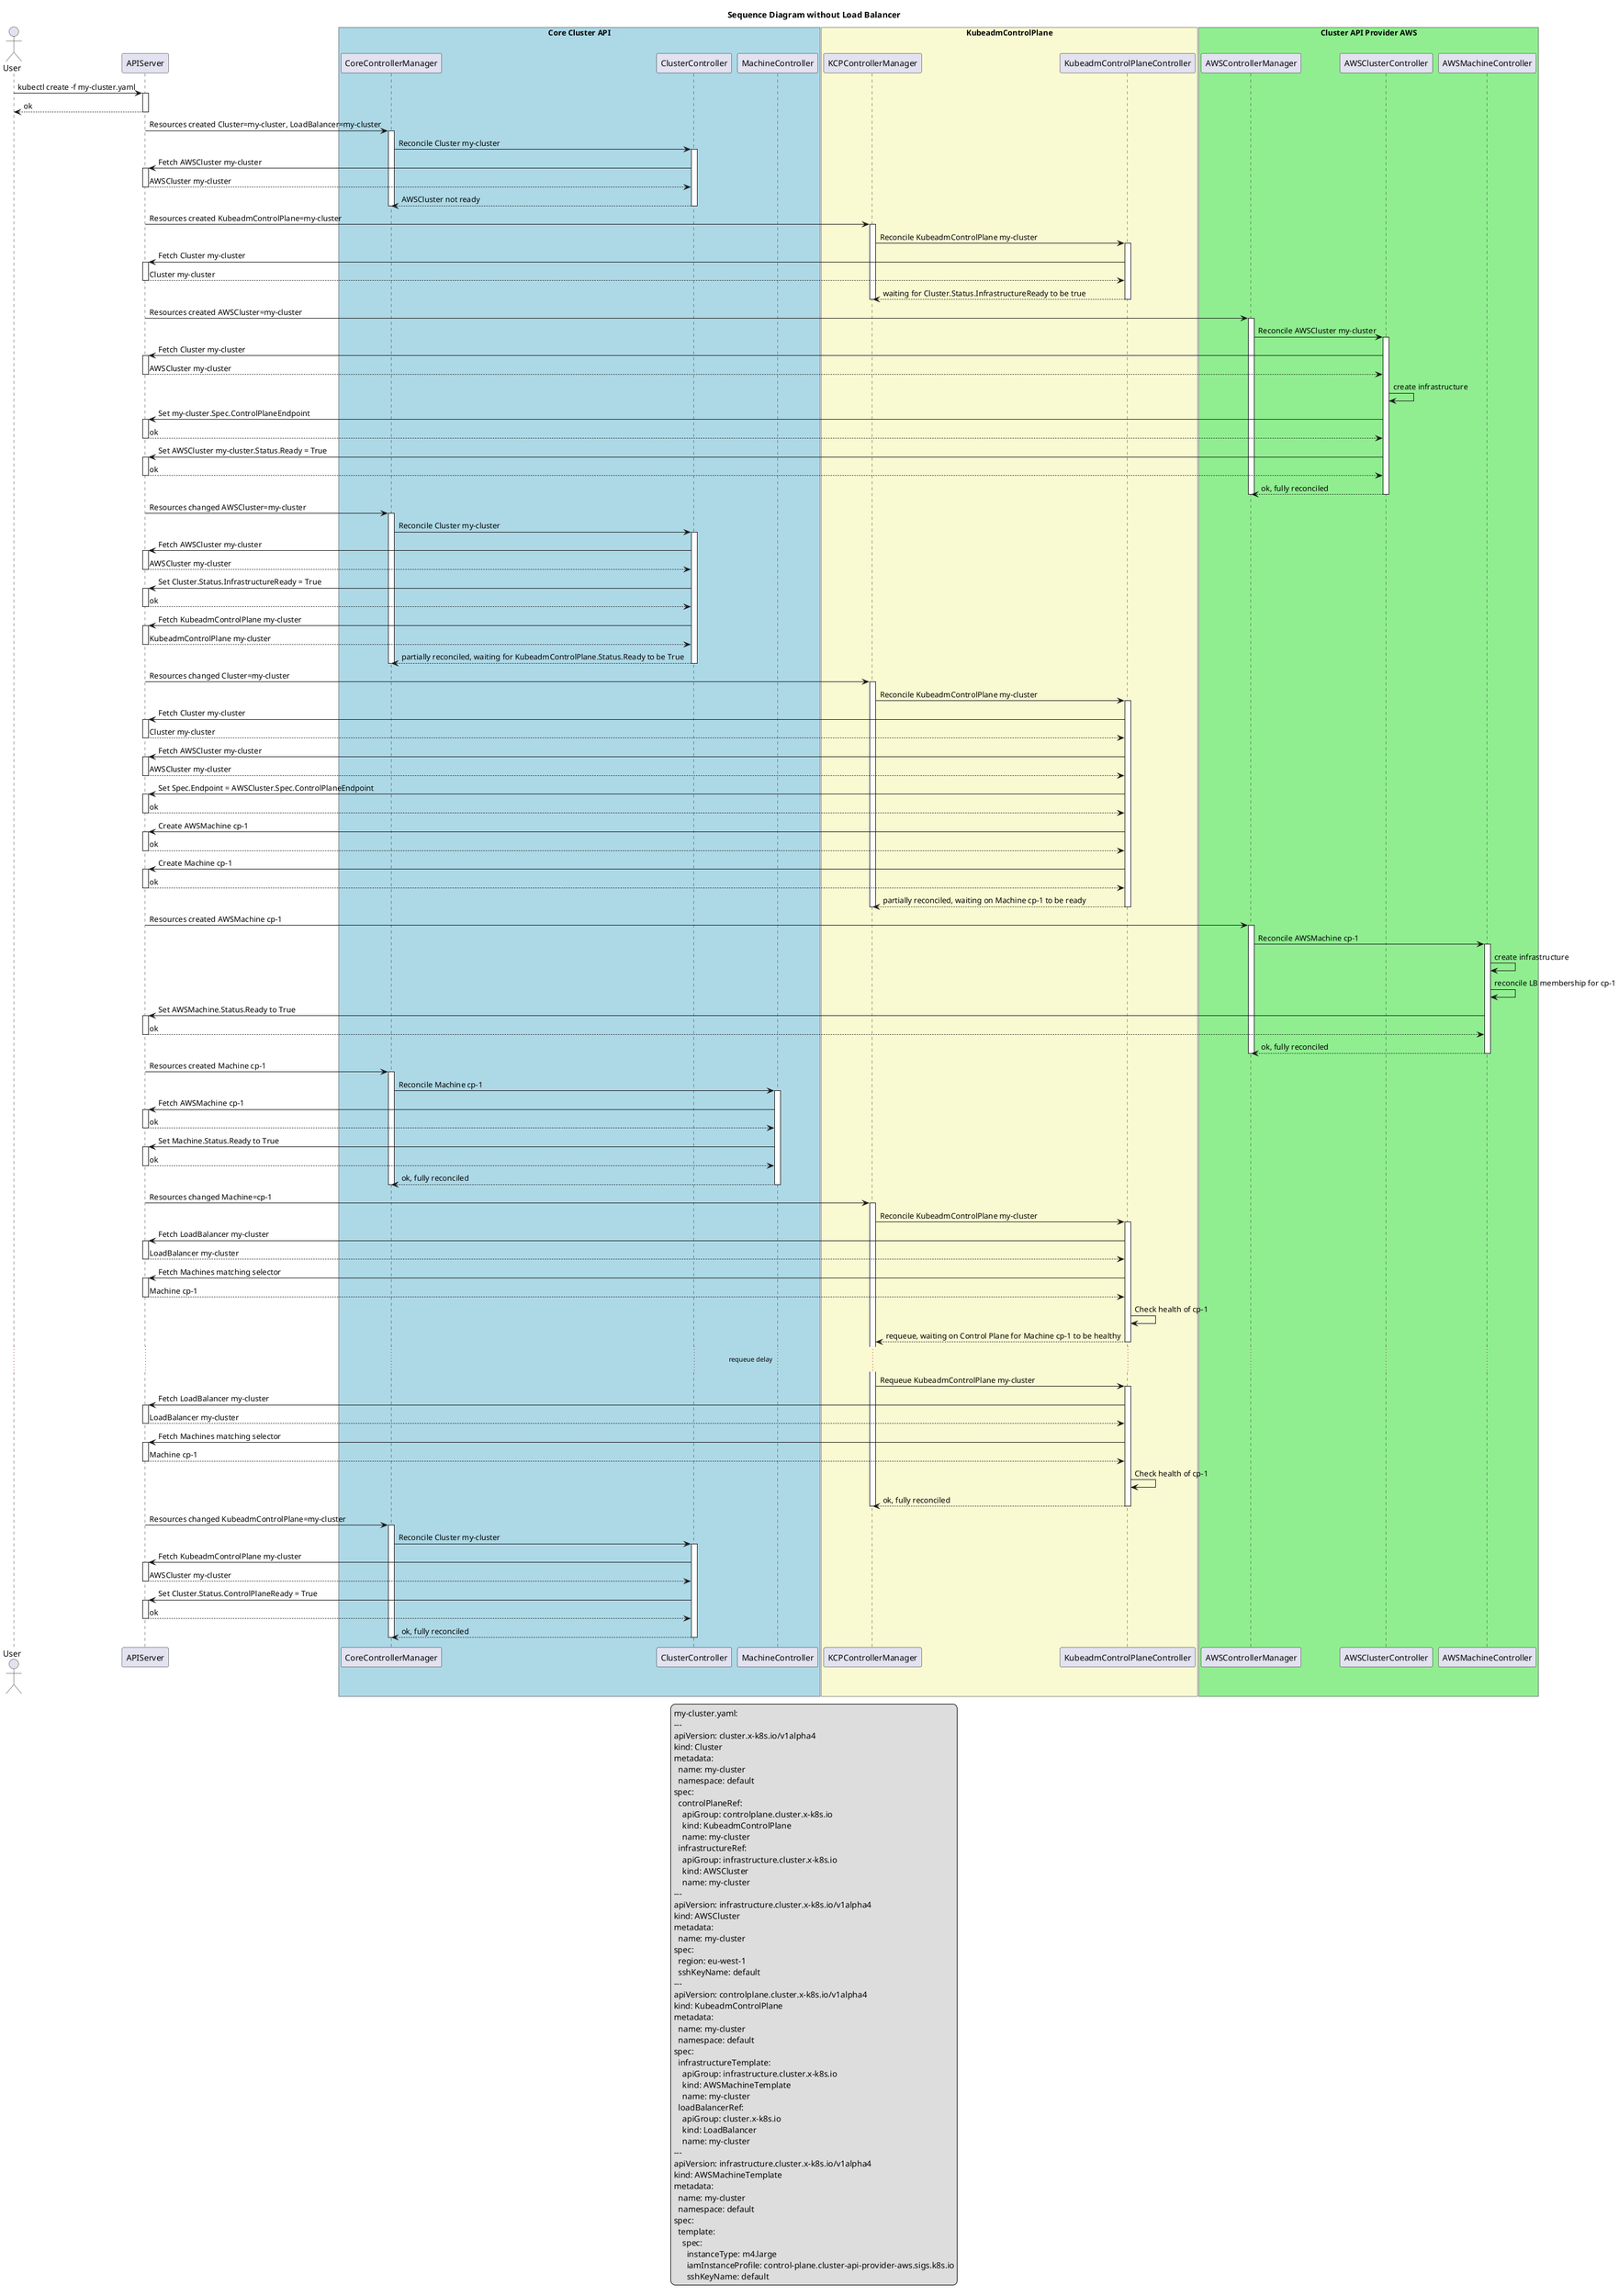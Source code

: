 @startuml cluster-creation-wo-loadbalancer-sequence
title Sequence Diagram without Load Balancer
actor User
legend
my-cluster.yaml:
---
apiVersion: cluster.x-k8s.io/v1alpha4
kind: Cluster
metadata:
  name: my-cluster
  namespace: default
spec:
  controlPlaneRef:
    apiGroup: controlplane.cluster.x-k8s.io
    kind: KubeadmControlPlane
    name: my-cluster
  infrastructureRef:
    apiGroup: infrastructure.cluster.x-k8s.io
    kind: AWSCluster
    name: my-cluster
---
apiVersion: infrastructure.cluster.x-k8s.io/v1alpha4
kind: AWSCluster
metadata:
  name: my-cluster
spec:
  region: eu-west-1
  sshKeyName: default
---
apiVersion: controlplane.cluster.x-k8s.io/v1alpha4
kind: KubeadmControlPlane
metadata:
  name: my-cluster
  namespace: default
spec:
  infrastructureTemplate:
    apiGroup: infrastructure.cluster.x-k8s.io
    kind: AWSMachineTemplate
    name: my-cluster
  loadBalancerRef:
    apiGroup: cluster.x-k8s.io
    kind: LoadBalancer
    name: my-cluster
---
apiVersion: infrastructure.cluster.x-k8s.io/v1alpha4
kind: AWSMachineTemplate
metadata:
  name: my-cluster
  namespace: default
spec:
  template:
    spec:
      instanceType: m4.large
      iamInstanceProfile: control-plane.cluster-api-provider-aws.sigs.k8s.io
      sshKeyName: default
end legend
participant APIServer as k8s

box "Core Cluster API" #LightBlue
participant CoreControllerManager as CAPI
participant ClusterController as CC
participant MachineController as MC
end box

box "KubeadmControlPlane" #LightGoldenRodYellow
participant KCPControllerManager as KCP
participant KubeadmControlPlaneController as KCPC
end box

box "Cluster API Provider AWS" #LightGreen
participant AWSControllerManager as CAPA
participant AWSClusterController as ACC
participant AWSMachineController as AMC
end box

User -> k8s : kubectl create -f my-cluster.yaml
activate k8s
return ok

k8s -> CAPI : Resources created Cluster=my-cluster, LoadBalancer=my-cluster
activate CAPI
CAPI -> CC : Reconcile Cluster my-cluster
activate CC
CC -> k8s : Fetch AWSCluster my-cluster
activate k8s
return AWSCluster my-cluster
return AWSCluster not ready
deactivate

k8s -> KCP : Resources created KubeadmControlPlane=my-cluster
activate KCP
KCP -> KCPC: Reconcile KubeadmControlPlane my-cluster
activate KCPC
KCPC -> k8s : Fetch Cluster my-cluster
activate k8s
return Cluster my-cluster
return waiting for Cluster.Status.InfrastructureReady to be true
deactivate

k8s -> CAPA : Resources created AWSCluster=my-cluster
activate CAPA
CAPA -> ACC : Reconcile AWSCluster my-cluster
activate ACC
ACC -> k8s : Fetch Cluster my-cluster
activate k8s
return AWSCluster my-cluster
ACC -> ACC : create infrastructure
ACC -> k8s : Set my-cluster.Spec.ControlPlaneEndpoint
activate k8s
return ok
ACC -> k8s : Set AWSCluster my-cluster.Status.Ready = True
activate k8s
return ok
return ok, fully reconciled
deactivate

k8s -> CAPI : Resources changed AWSCluster=my-cluster
activate CAPI
CAPI -> CC : Reconcile Cluster my-cluster
activate CC
CC -> k8s : Fetch AWSCluster my-cluster
activate k8s
return AWSCluster my-cluster
CC -> k8s : Set Cluster.Status.InfrastructureReady = True
activate k8s
return ok
CC -> k8s : Fetch KubeadmControlPlane my-cluster
activate k8s
return KubeadmControlPlane my-cluster
return partially reconciled, waiting for KubeadmControlPlane.Status.Ready to be True
deactivate

k8s -> KCP : Resources changed Cluster=my-cluster
activate KCP
KCP -> KCPC: Reconcile KubeadmControlPlane my-cluster
activate KCPC
KCPC -> k8s : Fetch Cluster my-cluster
activate k8s
return Cluster my-cluster
KCPC -> k8s : Fetch AWSCluster my-cluster
activate k8s
return AWSCluster my-cluster
KCPC -> k8s : Set Spec.Endpoint = AWSCluster.Spec.ControlPlaneEndpoint
activate k8s
return ok
KCPC -> k8s : Create AWSMachine cp-1
activate k8s
return ok
KCPC -> k8s : Create Machine cp-1
activate k8s
return ok
return partially reconciled, waiting on Machine cp-1 to be ready
deactivate

k8s -> CAPA : Resources created AWSMachine cp-1
activate CAPA
CAPA -> AMC : Reconcile AWSMachine cp-1
activate AMC
AMC -> AMC : create infrastructure
AMC -> AMC : reconcile LB membership for cp-1
AMC -> k8s : Set AWSMachine.Status.Ready to True
activate k8s
return ok
return ok, fully reconciled
deactivate

k8s -> CAPI : Resources created Machine cp-1
activate CAPI
CAPI -> MC : Reconcile Machine cp-1
activate MC
MC -> k8s : Fetch AWSMachine cp-1
activate k8s
return ok
MC -> k8s : Set Machine.Status.Ready to True
activate k8s
return ok
return ok, fully reconciled
deactivate

k8s -> KCP : Resources changed Machine=cp-1
activate KCP
KCP -> KCPC: Reconcile KubeadmControlPlane my-cluster
activate KCPC
KCPC -> k8s : Fetch LoadBalancer my-cluster
activate k8s
return LoadBalancer my-cluster
KCPC -> k8s : Fetch Machines matching selector
activate k8s
return Machine cp-1
KCPC -> KCPC : Check health of cp-1
return requeue, waiting on Control Plane for Machine cp-1 to be healthy
... requeue delay ...
KCP -> KCPC: Requeue KubeadmControlPlane my-cluster
activate KCPC
KCPC -> k8s : Fetch LoadBalancer my-cluster
activate k8s
return LoadBalancer my-cluster
KCPC -> k8s : Fetch Machines matching selector
activate k8s
return Machine cp-1
KCPC -> KCPC : Check health of cp-1
return ok, fully reconciled
deactivate

k8s -> CAPI : Resources changed KubeadmControlPlane=my-cluster
activate CAPI
CAPI -> CC : Reconcile Cluster my-cluster
activate CC
CC -> k8s : Fetch KubeadmControlPlane my-cluster
activate k8s
return AWSCluster my-cluster
CC -> k8s : Set Cluster.Status.ControlPlaneReady = True
activate k8s
return ok
return ok, fully reconciled
deactivate

@enduml
